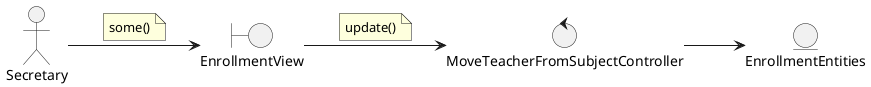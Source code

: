 @startuml
left to right direction

actor Secretary

boundary EnrollmentView

control MoveTeacherFromSubjectController

entity EnrollmentEntities


'--- Actor relations ---
Secretary --> EnrollmentView
note on link
    some()
end note

'--- Views relations ---
EnrollmentView --> MoveTeacherFromSubjectController
note on link
    update()
end note

'--- Controllers relations ---
MoveTeacherFromSubjectController --> EnrollmentEntities

'--- Entity relations ---

@enduml
